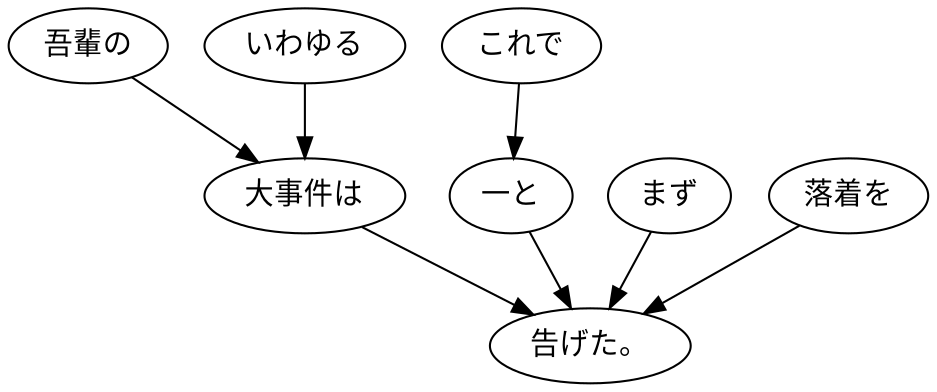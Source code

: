 digraph graph5203 {
	node0 [label="吾輩の"];
	node1 [label="いわゆる"];
	node2 [label="大事件は"];
	node3 [label="これで"];
	node4 [label="一と"];
	node5 [label="まず"];
	node6 [label="落着を"];
	node7 [label="告げた。"];
	node0 -> node2;
	node1 -> node2;
	node2 -> node7;
	node3 -> node4;
	node4 -> node7;
	node5 -> node7;
	node6 -> node7;
}
